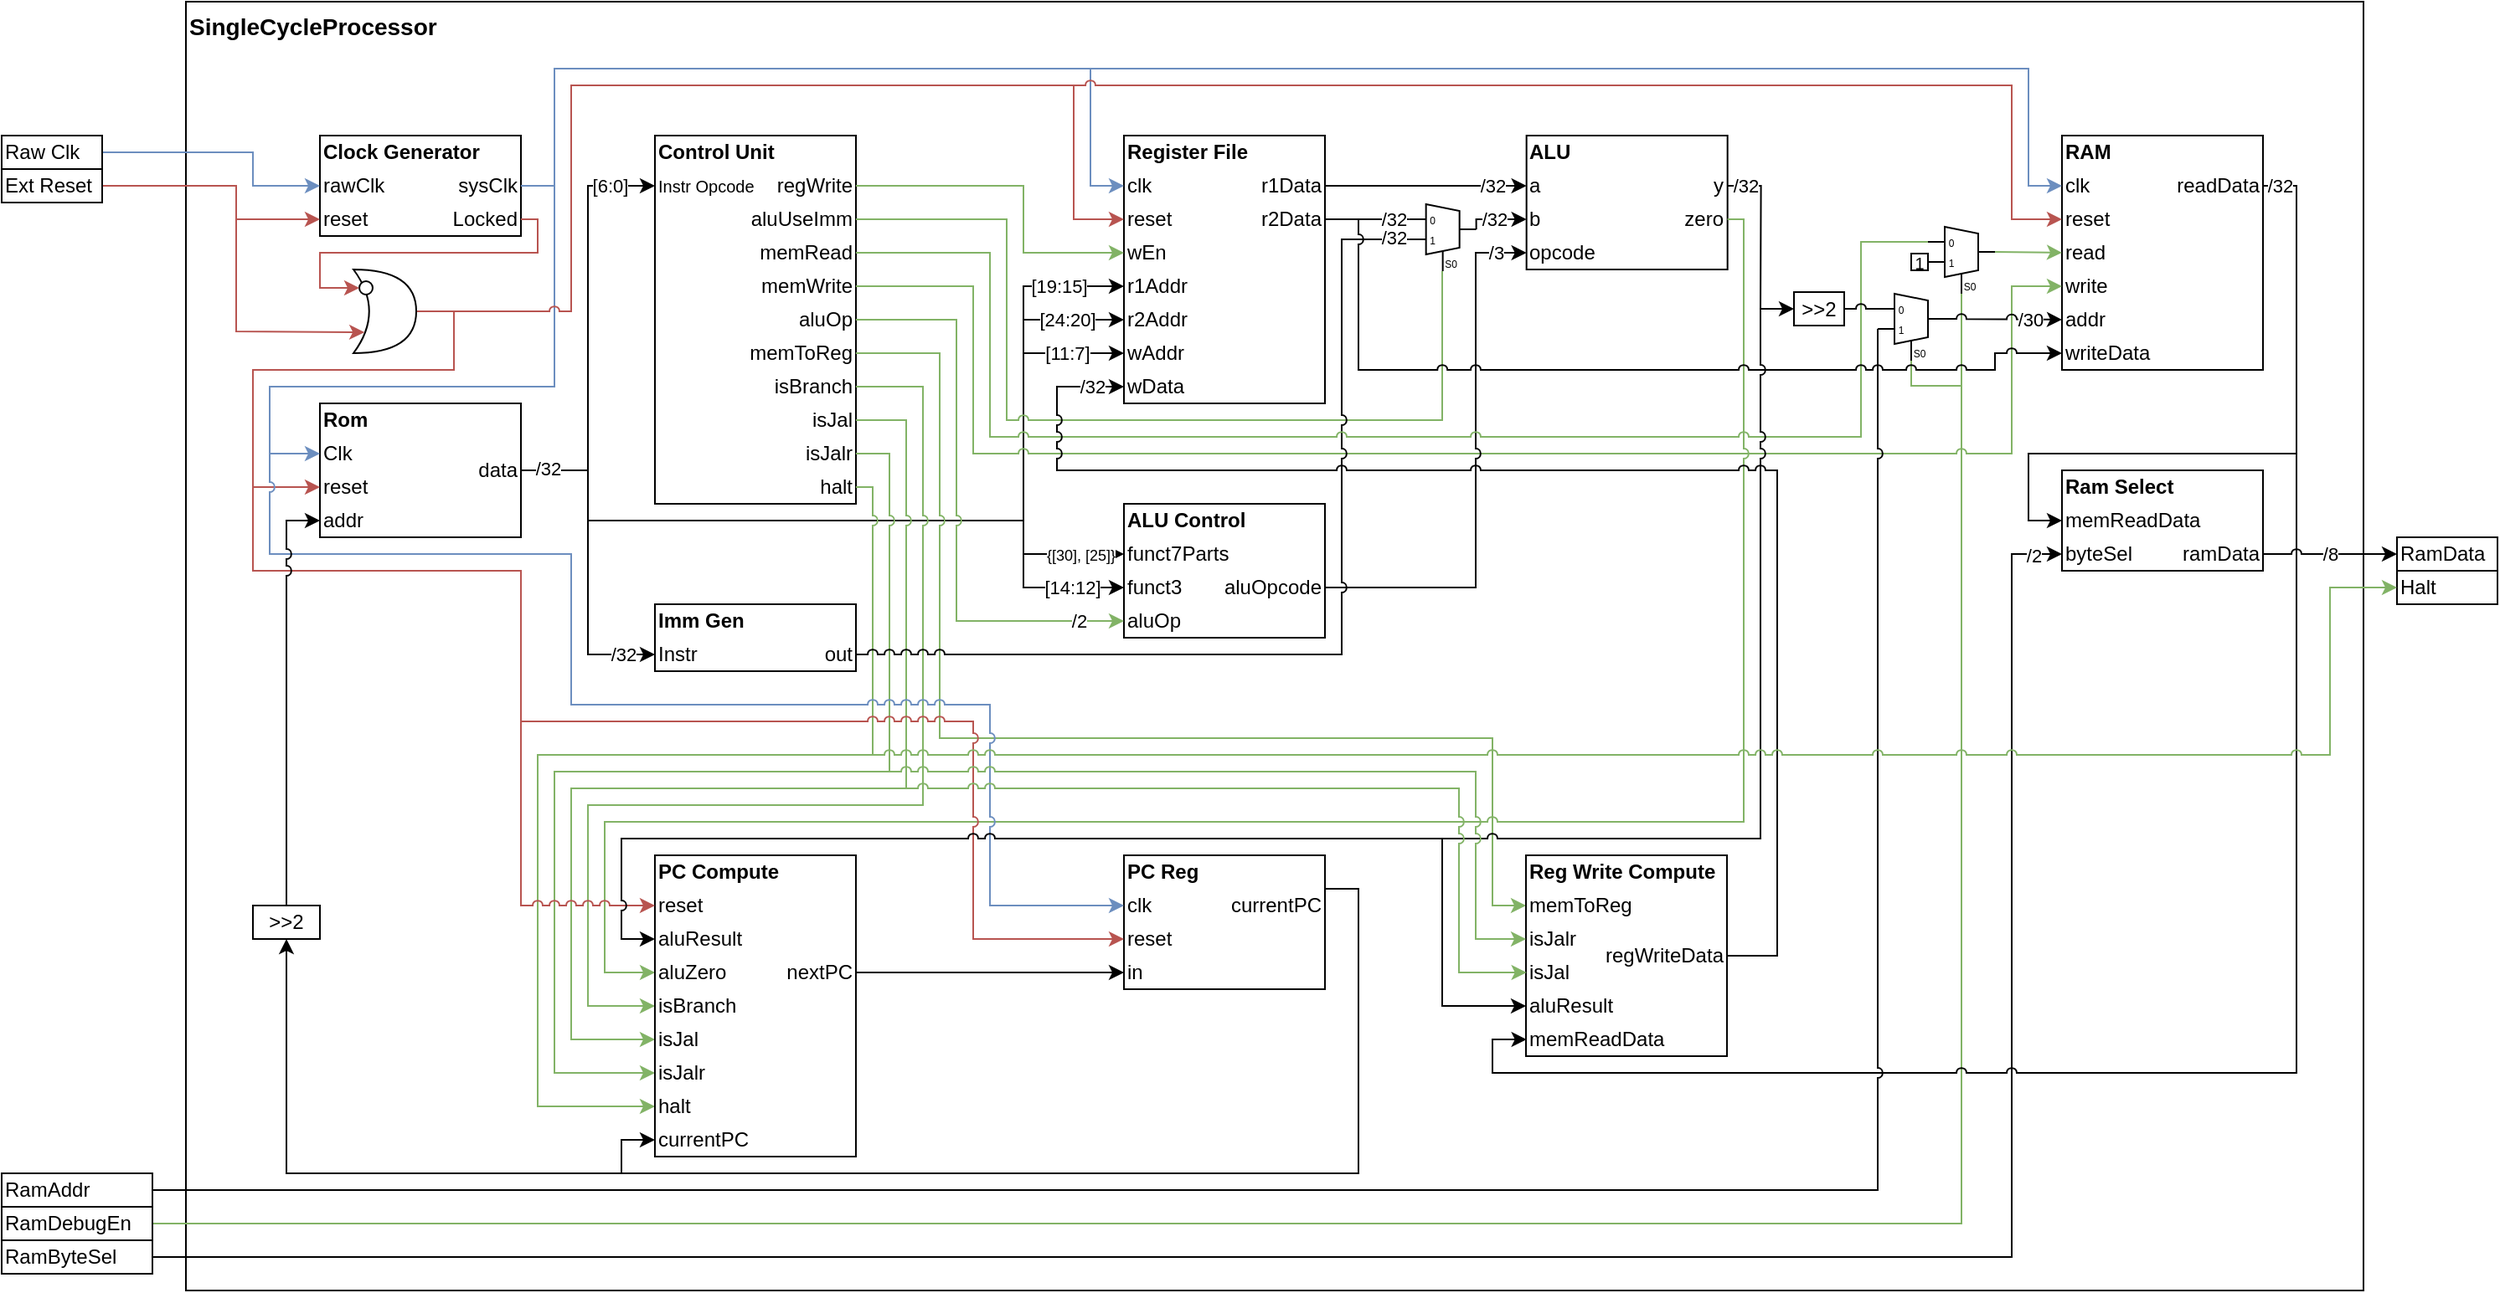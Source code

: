 <mxfile scale="3" border="10" version="24.7.17">
  <diagram name="Page-1" id="fU7hpfofAyjYm_gHp1DJ">
    <mxGraphModel dx="1230" dy="1166" grid="1" gridSize="10" guides="1" tooltips="1" connect="1" arrows="1" fold="1" page="1" pageScale="1" pageWidth="850" pageHeight="1100" background="#ffffff" math="0" shadow="0">
      <root>
        <mxCell id="0" />
        <mxCell id="1" parent="0" />
        <mxCell id="pEoBjORjnyhXYLBm1JwB-145" value="" style="rounded=0;whiteSpace=wrap;html=1;" parent="1" vertex="1">
          <mxGeometry x="120" y="120" width="1300" height="770" as="geometry" />
        </mxCell>
        <mxCell id="fF5FF-8hRS5-8DPMQIe8-3" value="&lt;b style=&quot;font-size: 14px;&quot;&gt;SingleCycleProcessor&lt;/b&gt;" style="text;html=1;align=left;verticalAlign=middle;whiteSpace=wrap;rounded=0;fontSize=14;" parent="1" vertex="1">
          <mxGeometry x="120" y="120" width="180" height="30" as="geometry" />
        </mxCell>
        <mxCell id="fF5FF-8hRS5-8DPMQIe8-4" value="" style="rounded=0;whiteSpace=wrap;html=1;" parent="1" vertex="1">
          <mxGeometry x="200" y="200" width="120" height="60" as="geometry" />
        </mxCell>
        <mxCell id="fF5FF-8hRS5-8DPMQIe8-5" value="" style="rounded=0;whiteSpace=wrap;html=1;" parent="1" vertex="1">
          <mxGeometry x="920.33" y="200" width="120" height="80" as="geometry" />
        </mxCell>
        <mxCell id="fF5FF-8hRS5-8DPMQIe8-6" value="" style="rounded=0;whiteSpace=wrap;html=1;" parent="1" vertex="1">
          <mxGeometry x="680" y="420" width="120" height="80" as="geometry" />
        </mxCell>
        <mxCell id="fF5FF-8hRS5-8DPMQIe8-7" value="" style="rounded=0;whiteSpace=wrap;html=1;" parent="1" vertex="1">
          <mxGeometry x="400" y="200" width="120" height="220" as="geometry" />
        </mxCell>
        <mxCell id="fF5FF-8hRS5-8DPMQIe8-8" value="" style="rounded=0;whiteSpace=wrap;html=1;" parent="1" vertex="1">
          <mxGeometry x="400" y="480" width="120" height="40" as="geometry" />
        </mxCell>
        <mxCell id="fF5FF-8hRS5-8DPMQIe8-9" value="" style="rounded=0;whiteSpace=wrap;html=1;" parent="1" vertex="1">
          <mxGeometry x="680" y="200" width="120" height="160" as="geometry" />
        </mxCell>
        <mxCell id="fF5FF-8hRS5-8DPMQIe8-10" value="" style="rounded=0;whiteSpace=wrap;html=1;points=[[0,0,0,0,0],[0,1,0,0,-50],[0,1,0,0,-30],[0,1,0,0,-10],[0,1,0,0,0],[0.25,0,0,0,0],[0.25,1,0,0,0],[0.5,0,0,0,0],[0.5,1,0,0,0],[0.75,0,0,0,0],[0.75,1,0,0,0],[1,0,0,0,0],[1,0.25,0,0,0],[1,0.5,0,0,0],[1,0.75,0,0,0],[1,1,0,0,0]];" parent="1" vertex="1">
          <mxGeometry x="200" y="360" width="120" height="80" as="geometry" />
        </mxCell>
        <mxCell id="fF5FF-8hRS5-8DPMQIe8-11" value="" style="rounded=0;whiteSpace=wrap;html=1;" parent="1" vertex="1">
          <mxGeometry x="1240" y="200" width="120" height="140" as="geometry" />
        </mxCell>
        <mxCell id="fF5FF-8hRS5-8DPMQIe8-22" style="edgeStyle=orthogonalEdgeStyle;rounded=0;orthogonalLoop=1;jettySize=auto;html=1;exitX=1;exitY=0.5;exitDx=0;exitDy=0;entryX=0;entryY=0.5;entryDx=0;entryDy=0;fillColor=#dae8fc;strokeColor=#6c8ebf;jumpStyle=arc;" parent="1" source="fF5FF-8hRS5-8DPMQIe8-12" target="fF5FF-8hRS5-8DPMQIe8-4" edge="1">
          <mxGeometry relative="1" as="geometry">
            <Array as="points">
              <mxPoint x="160" y="210" />
              <mxPoint x="160" y="230" />
            </Array>
          </mxGeometry>
        </mxCell>
        <mxCell id="fF5FF-8hRS5-8DPMQIe8-12" value="Raw Clk" style="text;html=1;align=left;verticalAlign=middle;whiteSpace=wrap;rounded=0;labelBorderColor=none;fillColor=none;strokeColor=default;" parent="1" vertex="1">
          <mxGeometry x="10" y="200" width="60" height="20" as="geometry" />
        </mxCell>
        <mxCell id="fF5FF-8hRS5-8DPMQIe8-23" style="edgeStyle=orthogonalEdgeStyle;rounded=0;orthogonalLoop=1;jettySize=auto;html=1;exitX=1;exitY=0.5;exitDx=0;exitDy=0;entryX=0;entryY=0.5;entryDx=0;entryDy=0;fillColor=#f8cecc;strokeColor=#b85450;jumpStyle=arc;" parent="1" source="fF5FF-8hRS5-8DPMQIe8-14" target="fF5FF-8hRS5-8DPMQIe8-25" edge="1">
          <mxGeometry relative="1" as="geometry">
            <Array as="points">
              <mxPoint x="150" y="230" />
              <mxPoint x="150" y="250" />
            </Array>
          </mxGeometry>
        </mxCell>
        <mxCell id="fF5FF-8hRS5-8DPMQIe8-14" value="Ext Reset" style="text;html=1;align=left;verticalAlign=middle;whiteSpace=wrap;rounded=0;labelBorderColor=none;fillColor=none;strokeColor=default;" parent="1" vertex="1">
          <mxGeometry x="10" y="220" width="60" height="20" as="geometry" />
        </mxCell>
        <mxCell id="pEoBjORjnyhXYLBm1JwB-66" style="edgeStyle=orthogonalEdgeStyle;rounded=0;orthogonalLoop=1;jettySize=auto;html=1;exitX=1;exitY=0.5;exitDx=0;exitDy=0;entryX=0.25;entryY=1;entryDx=10;entryDy=0;entryPerimeter=0;endArrow=none;endFill=0;fillColor=#d5e8d4;strokeColor=#82b366;jumpStyle=arc;" parent="1" source="fF5FF-8hRS5-8DPMQIe8-16" target="pEoBjORjnyhXYLBm1JwB-64" edge="1">
          <mxGeometry relative="1" as="geometry">
            <mxPoint x="1141.379" y="300" as="targetPoint" />
          </mxGeometry>
        </mxCell>
        <mxCell id="fF5FF-8hRS5-8DPMQIe8-16" value="RamDebugEn" style="text;html=1;align=left;verticalAlign=middle;whiteSpace=wrap;rounded=0;labelBorderColor=none;fillColor=none;strokeColor=default;" parent="1" vertex="1">
          <mxGeometry x="10" y="840" width="90" height="20" as="geometry" />
        </mxCell>
        <mxCell id="pEoBjORjnyhXYLBm1JwB-139" style="edgeStyle=orthogonalEdgeStyle;rounded=0;orthogonalLoop=1;jettySize=auto;html=1;exitX=1;exitY=0.5;exitDx=0;exitDy=0;entryX=0;entryY=0.5;entryDx=0;entryDy=0;jumpStyle=arc;" parent="1" source="fF5FF-8hRS5-8DPMQIe8-17" target="pEoBjORjnyhXYLBm1JwB-137" edge="1">
          <mxGeometry relative="1" as="geometry">
            <Array as="points">
              <mxPoint x="1210" y="870" />
              <mxPoint x="1210" y="450" />
            </Array>
          </mxGeometry>
        </mxCell>
        <mxCell id="pEoBjORjnyhXYLBm1JwB-140" value="/2" style="edgeLabel;html=1;align=center;verticalAlign=middle;resizable=0;points=[];" parent="pEoBjORjnyhXYLBm1JwB-139" vertex="1" connectable="0">
          <mxGeometry x="0.978" y="-1" relative="1" as="geometry">
            <mxPoint as="offset" />
          </mxGeometry>
        </mxCell>
        <mxCell id="fF5FF-8hRS5-8DPMQIe8-17" value="RamByteSel" style="text;html=1;align=left;verticalAlign=middle;whiteSpace=wrap;rounded=0;labelBorderColor=none;fillColor=none;strokeColor=default;" parent="1" vertex="1">
          <mxGeometry x="10" y="860" width="90" height="20" as="geometry" />
        </mxCell>
        <mxCell id="fF5FF-8hRS5-8DPMQIe8-18" value="RamAddr" style="text;html=1;align=left;verticalAlign=middle;whiteSpace=wrap;rounded=0;labelBorderColor=none;fillColor=none;strokeColor=default;" parent="1" vertex="1">
          <mxGeometry x="10" y="820" width="90" height="20" as="geometry" />
        </mxCell>
        <mxCell id="fF5FF-8hRS5-8DPMQIe8-19" value="Halt" style="text;html=1;align=left;verticalAlign=middle;whiteSpace=wrap;rounded=0;strokeColor=default;" parent="1" vertex="1">
          <mxGeometry x="1440" y="460" width="60" height="20" as="geometry" />
        </mxCell>
        <mxCell id="fF5FF-8hRS5-8DPMQIe8-20" value="RamData" style="text;html=1;align=left;verticalAlign=middle;whiteSpace=wrap;rounded=0;strokeColor=default;" parent="1" vertex="1">
          <mxGeometry x="1440" y="440" width="60" height="20" as="geometry" />
        </mxCell>
        <mxCell id="fF5FF-8hRS5-8DPMQIe8-21" value="&lt;b&gt;Clock Generator&lt;/b&gt;" style="text;html=1;align=left;verticalAlign=middle;whiteSpace=wrap;rounded=0;" parent="1" vertex="1">
          <mxGeometry x="200" y="200" width="100" height="20" as="geometry" />
        </mxCell>
        <mxCell id="fF5FF-8hRS5-8DPMQIe8-24" value="rawClk" style="text;html=1;align=left;verticalAlign=middle;whiteSpace=wrap;rounded=0;" parent="1" vertex="1">
          <mxGeometry x="200" y="220" width="40" height="20" as="geometry" />
        </mxCell>
        <mxCell id="fF5FF-8hRS5-8DPMQIe8-25" value="reset" style="text;html=1;align=left;verticalAlign=middle;whiteSpace=wrap;rounded=0;" parent="1" vertex="1">
          <mxGeometry x="200" y="240" width="40" height="20" as="geometry" />
        </mxCell>
        <mxCell id="fF5FF-8hRS5-8DPMQIe8-26" value="Locked" style="text;html=1;align=right;verticalAlign=middle;whiteSpace=wrap;rounded=0;" parent="1" vertex="1">
          <mxGeometry x="260" y="240" width="60" height="20" as="geometry" />
        </mxCell>
        <mxCell id="pEoBjORjnyhXYLBm1JwB-1" style="edgeStyle=orthogonalEdgeStyle;rounded=0;orthogonalLoop=1;jettySize=auto;html=1;exitX=1;exitY=0.5;exitDx=0;exitDy=0;entryX=0;entryY=0.5;entryDx=0;entryDy=0;fillColor=#dae8fc;strokeColor=#6c8ebf;jumpStyle=arc;" parent="1" source="fF5FF-8hRS5-8DPMQIe8-27" target="fF5FF-8hRS5-8DPMQIe8-81" edge="1">
          <mxGeometry relative="1" as="geometry">
            <Array as="points">
              <mxPoint x="340" y="230" />
              <mxPoint x="340" y="160" />
              <mxPoint x="660" y="160" />
              <mxPoint x="660" y="230" />
            </Array>
          </mxGeometry>
        </mxCell>
        <mxCell id="fF5FF-8hRS5-8DPMQIe8-27" value="sysClk" style="text;html=1;align=right;verticalAlign=middle;whiteSpace=wrap;rounded=0;" parent="1" vertex="1">
          <mxGeometry x="260" y="220" width="60" height="20" as="geometry" />
        </mxCell>
        <mxCell id="fF5FF-8hRS5-8DPMQIe8-28" value="&lt;b&gt;Rom&lt;/b&gt;" style="text;html=1;align=left;verticalAlign=middle;whiteSpace=wrap;rounded=0;" parent="1" vertex="1">
          <mxGeometry x="200" y="360" width="40" height="20" as="geometry" />
        </mxCell>
        <mxCell id="fF5FF-8hRS5-8DPMQIe8-30" value="Clk" style="text;html=1;align=left;verticalAlign=middle;whiteSpace=wrap;rounded=0;" parent="1" vertex="1">
          <mxGeometry x="200" y="380" width="40" height="20" as="geometry" />
        </mxCell>
        <mxCell id="fF5FF-8hRS5-8DPMQIe8-31" value="reset" style="text;html=1;align=left;verticalAlign=middle;whiteSpace=wrap;rounded=0;" parent="1" vertex="1">
          <mxGeometry x="200" y="400" width="40" height="20" as="geometry" />
        </mxCell>
        <mxCell id="fF5FF-8hRS5-8DPMQIe8-32" value="addr" style="text;html=1;align=left;verticalAlign=middle;whiteSpace=wrap;rounded=0;" parent="1" vertex="1">
          <mxGeometry x="200" y="420" width="40" height="20" as="geometry" />
        </mxCell>
        <mxCell id="fF5FF-8hRS5-8DPMQIe8-46" style="edgeStyle=orthogonalEdgeStyle;rounded=0;orthogonalLoop=1;jettySize=auto;html=1;exitX=1;exitY=0.5;exitDx=0;exitDy=0;entryX=0;entryY=0.5;entryDx=0;entryDy=0;jumpStyle=arc;" parent="1" source="fF5FF-8hRS5-8DPMQIe8-43" target="fF5FF-8hRS5-8DPMQIe8-45" edge="1">
          <mxGeometry relative="1" as="geometry" />
        </mxCell>
        <mxCell id="fF5FF-8hRS5-8DPMQIe8-47" value="[6:0]" style="edgeLabel;html=1;align=center;verticalAlign=middle;resizable=0;points=[];" parent="fF5FF-8hRS5-8DPMQIe8-46" vertex="1" connectable="0">
          <mxGeometry x="0.763" y="-2" relative="1" as="geometry">
            <mxPoint x="2" y="-2" as="offset" />
          </mxGeometry>
        </mxCell>
        <mxCell id="fF5FF-8hRS5-8DPMQIe8-70" style="edgeStyle=orthogonalEdgeStyle;rounded=0;orthogonalLoop=1;jettySize=auto;html=1;exitX=1;exitY=0.5;exitDx=0;exitDy=0;entryX=0;entryY=0.5;entryDx=0;entryDy=0;jumpStyle=arc;" parent="1" source="fF5FF-8hRS5-8DPMQIe8-43" target="fF5FF-8hRS5-8DPMQIe8-69" edge="1">
          <mxGeometry relative="1" as="geometry" />
        </mxCell>
        <mxCell id="fF5FF-8hRS5-8DPMQIe8-71" value="/32" style="edgeLabel;html=1;align=center;verticalAlign=middle;resizable=0;points=[];" parent="fF5FF-8hRS5-8DPMQIe8-70" vertex="1" connectable="0">
          <mxGeometry x="0.814" y="1" relative="1" as="geometry">
            <mxPoint x="-2" y="1" as="offset" />
          </mxGeometry>
        </mxCell>
        <mxCell id="pEoBjORjnyhXYLBm1JwB-4" style="edgeStyle=orthogonalEdgeStyle;rounded=0;orthogonalLoop=1;jettySize=auto;html=1;exitX=1;exitY=0.5;exitDx=0;exitDy=0;entryX=0;entryY=0.5;entryDx=0;entryDy=0;jumpStyle=arc;" parent="1" source="fF5FF-8hRS5-8DPMQIe8-43" target="fF5FF-8hRS5-8DPMQIe8-79" edge="1">
          <mxGeometry relative="1" as="geometry">
            <Array as="points">
              <mxPoint x="360" y="400" />
              <mxPoint x="360" y="430" />
              <mxPoint x="620" y="430" />
              <mxPoint x="620" y="290" />
            </Array>
          </mxGeometry>
        </mxCell>
        <mxCell id="pEoBjORjnyhXYLBm1JwB-5" value="[19:15]" style="edgeLabel;html=1;align=center;verticalAlign=middle;resizable=0;points=[];" parent="pEoBjORjnyhXYLBm1JwB-4" vertex="1" connectable="0">
          <mxGeometry x="0.912" relative="1" as="geometry">
            <mxPoint x="-16" as="offset" />
          </mxGeometry>
        </mxCell>
        <mxCell id="pEoBjORjnyhXYLBm1JwB-42" value="/32" style="edgeLabel;html=1;align=center;verticalAlign=middle;resizable=0;points=[];" parent="pEoBjORjnyhXYLBm1JwB-4" vertex="1" connectable="0">
          <mxGeometry x="-0.942" y="1" relative="1" as="geometry">
            <mxPoint as="offset" />
          </mxGeometry>
        </mxCell>
        <mxCell id="fF5FF-8hRS5-8DPMQIe8-43" value="data" style="text;html=1;align=right;verticalAlign=middle;whiteSpace=wrap;rounded=0;" parent="1" vertex="1">
          <mxGeometry x="260" y="390" width="60" height="20" as="geometry" />
        </mxCell>
        <mxCell id="fF5FF-8hRS5-8DPMQIe8-44" value="&lt;b&gt;Control Unit&lt;/b&gt;" style="text;html=1;align=left;verticalAlign=middle;whiteSpace=wrap;rounded=0;" parent="1" vertex="1">
          <mxGeometry x="400" y="200" width="80" height="20" as="geometry" />
        </mxCell>
        <mxCell id="fF5FF-8hRS5-8DPMQIe8-45" value="Instr Opcode" style="text;html=1;align=left;verticalAlign=middle;whiteSpace=wrap;rounded=0;fontSize=10;" parent="1" vertex="1">
          <mxGeometry x="400" y="220" width="75" height="20" as="geometry" />
        </mxCell>
        <mxCell id="pEoBjORjnyhXYLBm1JwB-102" style="edgeStyle=orthogonalEdgeStyle;rounded=0;orthogonalLoop=1;jettySize=auto;html=1;exitX=1;exitY=0.5;exitDx=0;exitDy=0;entryX=0;entryY=0.5;entryDx=0;entryDy=0;fillColor=#d5e8d4;strokeColor=#82b366;jumpStyle=arc;" parent="1" source="fF5FF-8hRS5-8DPMQIe8-48" target="pEoBjORjnyhXYLBm1JwB-93" edge="1">
          <mxGeometry relative="1" as="geometry">
            <Array as="points">
              <mxPoint x="530" y="410" />
              <mxPoint x="530" y="570" />
              <mxPoint x="330" y="570" />
              <mxPoint x="330" y="780" />
            </Array>
          </mxGeometry>
        </mxCell>
        <mxCell id="fF5FF-8hRS5-8DPMQIe8-48" value="halt" style="text;html=1;align=right;verticalAlign=middle;whiteSpace=wrap;rounded=0;" parent="1" vertex="1">
          <mxGeometry x="460" y="400" width="60" height="20" as="geometry" />
        </mxCell>
        <mxCell id="pEoBjORjnyhXYLBm1JwB-103" style="edgeStyle=orthogonalEdgeStyle;rounded=0;orthogonalLoop=1;jettySize=auto;html=1;exitX=1;exitY=0.5;exitDx=0;exitDy=0;entryX=0;entryY=0.5;entryDx=0;entryDy=0;fillColor=#d5e8d4;strokeColor=#82b366;jumpStyle=arc;" parent="1" source="fF5FF-8hRS5-8DPMQIe8-58" target="pEoBjORjnyhXYLBm1JwB-97" edge="1">
          <mxGeometry relative="1" as="geometry">
            <Array as="points">
              <mxPoint x="540" y="390" />
              <mxPoint x="540" y="580" />
              <mxPoint x="340" y="580" />
              <mxPoint x="340" y="760" />
            </Array>
          </mxGeometry>
        </mxCell>
        <mxCell id="fF5FF-8hRS5-8DPMQIe8-58" value="isJalr" style="text;html=1;align=right;verticalAlign=middle;whiteSpace=wrap;rounded=0;" parent="1" vertex="1">
          <mxGeometry x="460" y="380" width="60" height="20" as="geometry" />
        </mxCell>
        <mxCell id="pEoBjORjnyhXYLBm1JwB-104" style="edgeStyle=orthogonalEdgeStyle;rounded=0;orthogonalLoop=1;jettySize=auto;html=1;exitX=1;exitY=0.5;exitDx=0;exitDy=0;entryX=0;entryY=0.5;entryDx=0;entryDy=0;fillColor=#d5e8d4;strokeColor=#82b366;jumpStyle=arc;" parent="1" source="fF5FF-8hRS5-8DPMQIe8-59" target="pEoBjORjnyhXYLBm1JwB-96" edge="1">
          <mxGeometry relative="1" as="geometry">
            <Array as="points">
              <mxPoint x="550" y="370" />
              <mxPoint x="550" y="590" />
              <mxPoint x="350" y="590" />
              <mxPoint x="350" y="740" />
            </Array>
          </mxGeometry>
        </mxCell>
        <mxCell id="fF5FF-8hRS5-8DPMQIe8-59" value="isJal" style="text;html=1;align=right;verticalAlign=middle;whiteSpace=wrap;rounded=0;" parent="1" vertex="1">
          <mxGeometry x="460" y="360" width="60" height="20" as="geometry" />
        </mxCell>
        <mxCell id="pEoBjORjnyhXYLBm1JwB-9" style="edgeStyle=orthogonalEdgeStyle;rounded=0;orthogonalLoop=1;jettySize=auto;html=1;exitX=1;exitY=0.5;exitDx=0;exitDy=0;entryX=0;entryY=0.5;entryDx=0;entryDy=0;fillColor=#d5e8d4;strokeColor=#82b366;jumpStyle=arc;" parent="1" source="fF5FF-8hRS5-8DPMQIe8-60" target="fF5FF-8hRS5-8DPMQIe8-77" edge="1">
          <mxGeometry relative="1" as="geometry">
            <Array as="points">
              <mxPoint x="620" y="230" />
              <mxPoint x="620" y="270" />
            </Array>
          </mxGeometry>
        </mxCell>
        <mxCell id="fF5FF-8hRS5-8DPMQIe8-60" value="regWrite" style="text;html=1;align=right;verticalAlign=middle;whiteSpace=wrap;rounded=0;" parent="1" vertex="1">
          <mxGeometry x="460" y="220" width="60" height="20" as="geometry" />
        </mxCell>
        <mxCell id="fF5FF-8hRS5-8DPMQIe8-61" value="aluUseImm" style="text;html=1;align=right;verticalAlign=middle;whiteSpace=wrap;rounded=0;" parent="1" vertex="1">
          <mxGeometry x="450" y="240" width="70" height="20" as="geometry" />
        </mxCell>
        <mxCell id="pEoBjORjnyhXYLBm1JwB-71" style="edgeStyle=orthogonalEdgeStyle;rounded=0;orthogonalLoop=1;jettySize=auto;html=1;exitX=1;exitY=0.5;exitDx=0;exitDy=0;entryX=0;entryY=0.5;entryDx=0;entryDy=0;fillColor=#d5e8d4;strokeColor=#82b366;jumpStyle=arc;" parent="1" source="fF5FF-8hRS5-8DPMQIe8-62" target="pEoBjORjnyhXYLBm1JwB-48" edge="1">
          <mxGeometry relative="1" as="geometry">
            <Array as="points">
              <mxPoint x="590" y="290" />
              <mxPoint x="590" y="390" />
              <mxPoint x="1210" y="390" />
              <mxPoint x="1210" y="290" />
            </Array>
          </mxGeometry>
        </mxCell>
        <mxCell id="fF5FF-8hRS5-8DPMQIe8-62" value="memWrite" style="text;html=1;align=right;verticalAlign=middle;whiteSpace=wrap;rounded=0;" parent="1" vertex="1">
          <mxGeometry x="460" y="280" width="60" height="20" as="geometry" />
        </mxCell>
        <mxCell id="pEoBjORjnyhXYLBm1JwB-127" style="edgeStyle=orthogonalEdgeStyle;rounded=0;orthogonalLoop=1;jettySize=auto;html=1;exitX=1;exitY=0.5;exitDx=0;exitDy=0;entryX=0;entryY=0.5;entryDx=0;entryDy=0;fillColor=#d5e8d4;strokeColor=#82b366;jumpStyle=arc;" parent="1" source="fF5FF-8hRS5-8DPMQIe8-63" target="pEoBjORjnyhXYLBm1JwB-120" edge="1">
          <mxGeometry relative="1" as="geometry">
            <Array as="points">
              <mxPoint x="570" y="330" />
              <mxPoint x="570" y="560" />
              <mxPoint x="900" y="560" />
              <mxPoint x="900" y="660" />
            </Array>
          </mxGeometry>
        </mxCell>
        <mxCell id="fF5FF-8hRS5-8DPMQIe8-63" value="memToReg" style="text;html=1;align=right;verticalAlign=middle;whiteSpace=wrap;rounded=0;" parent="1" vertex="1">
          <mxGeometry x="449.98" y="320" width="70" height="20" as="geometry" />
        </mxCell>
        <mxCell id="fF5FF-8hRS5-8DPMQIe8-64" value="memRead" style="text;html=1;align=right;verticalAlign=middle;whiteSpace=wrap;rounded=0;" parent="1" vertex="1">
          <mxGeometry x="460" y="260" width="60" height="20" as="geometry" />
        </mxCell>
        <mxCell id="pEoBjORjnyhXYLBm1JwB-22" style="edgeStyle=orthogonalEdgeStyle;rounded=0;orthogonalLoop=1;jettySize=auto;html=1;exitX=1;exitY=0.5;exitDx=0;exitDy=0;entryX=0;entryY=0.5;entryDx=0;entryDy=0;fillColor=#d5e8d4;strokeColor=#82b366;jumpStyle=arc;" parent="1" source="fF5FF-8hRS5-8DPMQIe8-65" target="pEoBjORjnyhXYLBm1JwB-17" edge="1">
          <mxGeometry relative="1" as="geometry">
            <Array as="points">
              <mxPoint x="580" y="310" />
              <mxPoint x="580" y="490" />
            </Array>
          </mxGeometry>
        </mxCell>
        <mxCell id="pEoBjORjnyhXYLBm1JwB-70" value="/2" style="edgeLabel;html=1;align=center;verticalAlign=middle;resizable=0;points=[];" parent="pEoBjORjnyhXYLBm1JwB-22" vertex="1" connectable="0">
          <mxGeometry x="0.66" y="1" relative="1" as="geometry">
            <mxPoint x="31" y="1" as="offset" />
          </mxGeometry>
        </mxCell>
        <mxCell id="fF5FF-8hRS5-8DPMQIe8-65" value="aluOp" style="text;html=1;align=right;verticalAlign=middle;whiteSpace=wrap;rounded=0;" parent="1" vertex="1">
          <mxGeometry x="459.98" y="300" width="60" height="20" as="geometry" />
        </mxCell>
        <mxCell id="pEoBjORjnyhXYLBm1JwB-105" style="edgeStyle=orthogonalEdgeStyle;rounded=0;orthogonalLoop=1;jettySize=auto;html=1;exitX=1;exitY=0.5;exitDx=0;exitDy=0;entryX=0;entryY=0.5;entryDx=0;entryDy=0;fillColor=#d5e8d4;strokeColor=#82b366;jumpStyle=arc;" parent="1" source="fF5FF-8hRS5-8DPMQIe8-66" target="pEoBjORjnyhXYLBm1JwB-94" edge="1">
          <mxGeometry relative="1" as="geometry">
            <Array as="points">
              <mxPoint x="560" y="350" />
              <mxPoint x="560" y="600" />
              <mxPoint x="360" y="600" />
              <mxPoint x="360" y="720" />
            </Array>
          </mxGeometry>
        </mxCell>
        <mxCell id="fF5FF-8hRS5-8DPMQIe8-66" value="isBranch" style="text;html=1;align=right;verticalAlign=middle;whiteSpace=wrap;rounded=0;" parent="1" vertex="1">
          <mxGeometry x="460.01" y="340" width="60" height="20" as="geometry" />
        </mxCell>
        <mxCell id="fF5FF-8hRS5-8DPMQIe8-67" value="&lt;b&gt;Imm Gen&lt;/b&gt;" style="text;html=1;align=left;verticalAlign=middle;whiteSpace=wrap;rounded=0;" parent="1" vertex="1">
          <mxGeometry x="400" y="480" width="60" height="20" as="geometry" />
        </mxCell>
        <mxCell id="fF5FF-8hRS5-8DPMQIe8-69" value="Instr" style="text;html=1;align=left;verticalAlign=middle;whiteSpace=wrap;rounded=0;" parent="1" vertex="1">
          <mxGeometry x="400" y="500" width="60" height="20" as="geometry" />
        </mxCell>
        <mxCell id="fF5FF-8hRS5-8DPMQIe8-72" value="out" style="text;html=1;align=right;verticalAlign=middle;whiteSpace=wrap;rounded=0;" parent="1" vertex="1">
          <mxGeometry x="460" y="500" width="60" height="20" as="geometry" />
        </mxCell>
        <mxCell id="fF5FF-8hRS5-8DPMQIe8-73" value="Register File" style="text;html=1;align=left;verticalAlign=middle;whiteSpace=wrap;rounded=0;fontStyle=1" parent="1" vertex="1">
          <mxGeometry x="680" y="200" width="90" height="20" as="geometry" />
        </mxCell>
        <mxCell id="fF5FF-8hRS5-8DPMQIe8-75" value="wData" style="text;html=1;align=left;verticalAlign=middle;whiteSpace=wrap;rounded=0;" parent="1" vertex="1">
          <mxGeometry x="680" y="340" width="60" height="20" as="geometry" />
        </mxCell>
        <mxCell id="fF5FF-8hRS5-8DPMQIe8-76" value="wAddr" style="text;html=1;align=left;verticalAlign=middle;whiteSpace=wrap;rounded=0;" parent="1" vertex="1">
          <mxGeometry x="680" y="320" width="60" height="20" as="geometry" />
        </mxCell>
        <mxCell id="fF5FF-8hRS5-8DPMQIe8-77" value="wEn" style="text;html=1;align=left;verticalAlign=middle;whiteSpace=wrap;rounded=0;" parent="1" vertex="1">
          <mxGeometry x="680" y="260" width="60" height="20" as="geometry" />
        </mxCell>
        <mxCell id="fF5FF-8hRS5-8DPMQIe8-78" value="r2Addr" style="text;html=1;align=left;verticalAlign=middle;whiteSpace=wrap;rounded=0;" parent="1" vertex="1">
          <mxGeometry x="680" y="300" width="60" height="20" as="geometry" />
        </mxCell>
        <mxCell id="fF5FF-8hRS5-8DPMQIe8-79" value="r1Addr" style="text;html=1;align=left;verticalAlign=middle;whiteSpace=wrap;rounded=0;" parent="1" vertex="1">
          <mxGeometry x="680" y="280" width="60" height="20" as="geometry" />
        </mxCell>
        <mxCell id="fF5FF-8hRS5-8DPMQIe8-80" value="reset" style="text;html=1;align=left;verticalAlign=middle;whiteSpace=wrap;rounded=0;" parent="1" vertex="1">
          <mxGeometry x="680" y="240" width="60" height="20" as="geometry" />
        </mxCell>
        <mxCell id="fF5FF-8hRS5-8DPMQIe8-81" value="clk" style="text;html=1;align=left;verticalAlign=middle;whiteSpace=wrap;rounded=0;" parent="1" vertex="1">
          <mxGeometry x="680" y="220" width="60" height="20" as="geometry" />
        </mxCell>
        <mxCell id="fF5FF-8hRS5-8DPMQIe8-83" value="r2Data" style="text;html=1;align=right;verticalAlign=middle;whiteSpace=wrap;rounded=0;" parent="1" vertex="1">
          <mxGeometry x="740" y="240" width="60" height="20" as="geometry" />
        </mxCell>
        <mxCell id="pEoBjORjnyhXYLBm1JwB-30" style="edgeStyle=orthogonalEdgeStyle;rounded=0;orthogonalLoop=1;jettySize=auto;html=1;exitX=1;exitY=0.5;exitDx=0;exitDy=0;entryX=0;entryY=0.5;entryDx=0;entryDy=0;jumpStyle=arc;" parent="1" source="fF5FF-8hRS5-8DPMQIe8-84" target="pEoBjORjnyhXYLBm1JwB-25" edge="1">
          <mxGeometry relative="1" as="geometry" />
        </mxCell>
        <mxCell id="pEoBjORjnyhXYLBm1JwB-31" value="/32" style="edgeLabel;html=1;align=center;verticalAlign=middle;resizable=0;points=[];" parent="pEoBjORjnyhXYLBm1JwB-30" vertex="1" connectable="0">
          <mxGeometry x="0.624" y="-2" relative="1" as="geometry">
            <mxPoint x="2" y="-2" as="offset" />
          </mxGeometry>
        </mxCell>
        <mxCell id="fF5FF-8hRS5-8DPMQIe8-84" value="r1Data" style="text;html=1;align=right;verticalAlign=middle;whiteSpace=wrap;rounded=0;" parent="1" vertex="1">
          <mxGeometry x="740" y="220" width="60" height="20" as="geometry" />
        </mxCell>
        <mxCell id="pEoBjORjnyhXYLBm1JwB-7" value="" style="endArrow=classic;html=1;rounded=0;entryX=0;entryY=0.5;entryDx=0;entryDy=0;jumpStyle=arc;" parent="1" target="fF5FF-8hRS5-8DPMQIe8-78" edge="1">
          <mxGeometry width="50" height="50" relative="1" as="geometry">
            <mxPoint x="620" y="310" as="sourcePoint" />
            <mxPoint x="710" y="410" as="targetPoint" />
          </mxGeometry>
        </mxCell>
        <mxCell id="pEoBjORjnyhXYLBm1JwB-8" value="[24:20]" style="edgeLabel;html=1;align=center;verticalAlign=middle;resizable=0;points=[];" parent="pEoBjORjnyhXYLBm1JwB-7" vertex="1" connectable="0">
          <mxGeometry x="-0.113" y="-1" relative="1" as="geometry">
            <mxPoint x="-1" y="-1" as="offset" />
          </mxGeometry>
        </mxCell>
        <mxCell id="pEoBjORjnyhXYLBm1JwB-10" value="" style="endArrow=classic;html=1;rounded=0;entryX=0;entryY=0.5;entryDx=0;entryDy=0;jumpStyle=arc;" parent="1" target="fF5FF-8hRS5-8DPMQIe8-76" edge="1">
          <mxGeometry width="50" height="50" relative="1" as="geometry">
            <mxPoint x="620" y="330" as="sourcePoint" />
            <mxPoint x="700" y="390" as="targetPoint" />
          </mxGeometry>
        </mxCell>
        <mxCell id="pEoBjORjnyhXYLBm1JwB-11" value="[11:7]" style="edgeLabel;html=1;align=center;verticalAlign=middle;resizable=0;points=[];" parent="pEoBjORjnyhXYLBm1JwB-10" vertex="1" connectable="0">
          <mxGeometry x="-0.09" y="-1" relative="1" as="geometry">
            <mxPoint x="-2" y="-1" as="offset" />
          </mxGeometry>
        </mxCell>
        <mxCell id="pEoBjORjnyhXYLBm1JwB-13" value="ALU Control" style="text;html=1;align=left;verticalAlign=middle;whiteSpace=wrap;rounded=0;fontStyle=1" parent="1" vertex="1">
          <mxGeometry x="680" y="420" width="80" height="20" as="geometry" />
        </mxCell>
        <mxCell id="pEoBjORjnyhXYLBm1JwB-15" value="funct7Parts" style="text;html=1;align=left;verticalAlign=middle;whiteSpace=wrap;rounded=0;" parent="1" vertex="1">
          <mxGeometry x="680" y="440" width="70" height="20" as="geometry" />
        </mxCell>
        <mxCell id="pEoBjORjnyhXYLBm1JwB-16" value="funct3" style="text;html=1;align=left;verticalAlign=middle;whiteSpace=wrap;rounded=0;" parent="1" vertex="1">
          <mxGeometry x="680" y="460" width="60" height="20" as="geometry" />
        </mxCell>
        <mxCell id="pEoBjORjnyhXYLBm1JwB-17" value="aluOp" style="text;html=1;align=left;verticalAlign=middle;whiteSpace=wrap;rounded=0;" parent="1" vertex="1">
          <mxGeometry x="680" y="480" width="60" height="20" as="geometry" />
        </mxCell>
        <mxCell id="pEoBjORjnyhXYLBm1JwB-18" value="" style="endArrow=classic;html=1;rounded=0;entryX=0;entryY=0.5;entryDx=0;entryDy=0;jumpStyle=arc;" parent="1" target="pEoBjORjnyhXYLBm1JwB-15" edge="1">
          <mxGeometry width="50" height="50" relative="1" as="geometry">
            <mxPoint x="620" y="430" as="sourcePoint" />
            <mxPoint x="630" y="470" as="targetPoint" />
            <Array as="points">
              <mxPoint x="620" y="450" />
            </Array>
          </mxGeometry>
        </mxCell>
        <mxCell id="pEoBjORjnyhXYLBm1JwB-19" value="&lt;font style=&quot;font-size: 9px;&quot;&gt;{[30], [25]}&lt;/font&gt;" style="edgeLabel;html=1;align=center;verticalAlign=middle;resizable=0;points=[];" parent="pEoBjORjnyhXYLBm1JwB-18" vertex="1" connectable="0">
          <mxGeometry x="0.239" y="-1" relative="1" as="geometry">
            <mxPoint x="4" y="-1" as="offset" />
          </mxGeometry>
        </mxCell>
        <mxCell id="pEoBjORjnyhXYLBm1JwB-20" value="" style="endArrow=classic;html=1;rounded=0;entryX=0;entryY=0.5;entryDx=0;entryDy=0;jumpStyle=arc;" parent="1" target="pEoBjORjnyhXYLBm1JwB-16" edge="1">
          <mxGeometry width="50" height="50" relative="1" as="geometry">
            <mxPoint x="620" y="450" as="sourcePoint" />
            <mxPoint x="650" y="480" as="targetPoint" />
            <Array as="points">
              <mxPoint x="620" y="470" />
            </Array>
          </mxGeometry>
        </mxCell>
        <mxCell id="pEoBjORjnyhXYLBm1JwB-21" value="[14:12]" style="edgeLabel;html=1;align=center;verticalAlign=middle;resizable=0;points=[];" parent="pEoBjORjnyhXYLBm1JwB-20" vertex="1" connectable="0">
          <mxGeometry x="0.231" y="2" relative="1" as="geometry">
            <mxPoint y="2" as="offset" />
          </mxGeometry>
        </mxCell>
        <mxCell id="pEoBjORjnyhXYLBm1JwB-32" style="edgeStyle=orthogonalEdgeStyle;rounded=0;orthogonalLoop=1;jettySize=auto;html=1;exitX=1;exitY=0.5;exitDx=0;exitDy=0;entryX=0;entryY=0.5;entryDx=0;entryDy=0;jumpStyle=arc;" parent="1" source="pEoBjORjnyhXYLBm1JwB-23" target="pEoBjORjnyhXYLBm1JwB-27" edge="1">
          <mxGeometry relative="1" as="geometry">
            <Array as="points">
              <mxPoint x="890" y="470" />
              <mxPoint x="890" y="270" />
            </Array>
          </mxGeometry>
        </mxCell>
        <mxCell id="pEoBjORjnyhXYLBm1JwB-33" value="/3" style="edgeLabel;html=1;align=center;verticalAlign=middle;resizable=0;points=[];" parent="pEoBjORjnyhXYLBm1JwB-32" vertex="1" connectable="0">
          <mxGeometry x="0.917" y="1" relative="1" as="geometry">
            <mxPoint x="-5" y="1" as="offset" />
          </mxGeometry>
        </mxCell>
        <mxCell id="pEoBjORjnyhXYLBm1JwB-23" value="aluOpcode" style="text;html=1;align=right;verticalAlign=middle;whiteSpace=wrap;rounded=0;" parent="1" vertex="1">
          <mxGeometry x="730" y="460" width="70" height="20" as="geometry" />
        </mxCell>
        <mxCell id="pEoBjORjnyhXYLBm1JwB-24" value="ALU" style="text;html=1;align=left;verticalAlign=middle;whiteSpace=wrap;rounded=0;fontStyle=1" parent="1" vertex="1">
          <mxGeometry x="920.33" y="200" width="80" height="20" as="geometry" />
        </mxCell>
        <mxCell id="pEoBjORjnyhXYLBm1JwB-25" value="a" style="text;html=1;align=left;verticalAlign=middle;whiteSpace=wrap;rounded=0;" parent="1" vertex="1">
          <mxGeometry x="920.33" y="220" width="60" height="20" as="geometry" />
        </mxCell>
        <mxCell id="pEoBjORjnyhXYLBm1JwB-26" value="b" style="text;html=1;align=left;verticalAlign=middle;whiteSpace=wrap;rounded=0;" parent="1" vertex="1">
          <mxGeometry x="920.33" y="240" width="60" height="20" as="geometry" />
        </mxCell>
        <mxCell id="pEoBjORjnyhXYLBm1JwB-27" value="opcode" style="text;html=1;align=left;verticalAlign=middle;whiteSpace=wrap;rounded=0;" parent="1" vertex="1">
          <mxGeometry x="920.33" y="260" width="60" height="20" as="geometry" />
        </mxCell>
        <mxCell id="pEoBjORjnyhXYLBm1JwB-77" style="edgeStyle=orthogonalEdgeStyle;rounded=0;orthogonalLoop=1;jettySize=auto;html=1;exitX=1;exitY=0.5;exitDx=0;exitDy=0;entryX=0;entryY=0.5;entryDx=0;entryDy=0;jumpStyle=arc;" parent="1" source="pEoBjORjnyhXYLBm1JwB-28" target="pEoBjORjnyhXYLBm1JwB-76" edge="1">
          <mxGeometry relative="1" as="geometry" />
        </mxCell>
        <mxCell id="pEoBjORjnyhXYLBm1JwB-112" value="/32" style="edgeLabel;html=1;align=center;verticalAlign=middle;resizable=0;points=[];" parent="pEoBjORjnyhXYLBm1JwB-77" vertex="1" connectable="0">
          <mxGeometry x="-0.827" relative="1" as="geometry">
            <mxPoint as="offset" />
          </mxGeometry>
        </mxCell>
        <mxCell id="pEoBjORjnyhXYLBm1JwB-28" value="y" style="text;html=1;align=right;verticalAlign=middle;whiteSpace=wrap;rounded=0;" parent="1" vertex="1">
          <mxGeometry x="980.33" y="220" width="60" height="20" as="geometry" />
        </mxCell>
        <mxCell id="pEoBjORjnyhXYLBm1JwB-106" style="edgeStyle=orthogonalEdgeStyle;rounded=0;orthogonalLoop=1;jettySize=auto;html=1;exitX=1;exitY=0.5;exitDx=0;exitDy=0;entryX=0;entryY=0.5;entryDx=0;entryDy=0;fillColor=#d5e8d4;strokeColor=#82b366;jumpStyle=arc;" parent="1" source="pEoBjORjnyhXYLBm1JwB-29" target="pEoBjORjnyhXYLBm1JwB-95" edge="1">
          <mxGeometry relative="1" as="geometry">
            <Array as="points">
              <mxPoint x="1050" y="250" />
              <mxPoint x="1050" y="610" />
              <mxPoint x="370" y="610" />
              <mxPoint x="370" y="700" />
            </Array>
          </mxGeometry>
        </mxCell>
        <mxCell id="pEoBjORjnyhXYLBm1JwB-29" value="zero" style="text;html=1;align=right;verticalAlign=middle;whiteSpace=wrap;rounded=0;" parent="1" vertex="1">
          <mxGeometry x="980.33" y="240" width="60" height="20" as="geometry" />
        </mxCell>
        <mxCell id="pEoBjORjnyhXYLBm1JwB-35" style="edgeStyle=orthogonalEdgeStyle;rounded=0;orthogonalLoop=1;jettySize=auto;html=1;exitX=1;exitY=0.5;exitDx=0;exitDy=-5;exitPerimeter=0;entryX=0;entryY=0.5;entryDx=0;entryDy=0;jumpStyle=arc;" parent="1" source="pEoBjORjnyhXYLBm1JwB-34" target="pEoBjORjnyhXYLBm1JwB-26" edge="1">
          <mxGeometry relative="1" as="geometry">
            <Array as="points">
              <mxPoint x="890.33" y="250" />
            </Array>
          </mxGeometry>
        </mxCell>
        <mxCell id="pEoBjORjnyhXYLBm1JwB-41" value="/32" style="edgeLabel;html=1;align=center;verticalAlign=middle;resizable=0;points=[];" parent="pEoBjORjnyhXYLBm1JwB-35" vertex="1" connectable="0">
          <mxGeometry x="-0.009" relative="1" as="geometry">
            <mxPoint x="-2" as="offset" />
          </mxGeometry>
        </mxCell>
        <mxCell id="pEoBjORjnyhXYLBm1JwB-34" value="" style="shadow=0;dashed=0;align=center;html=1;strokeWidth=1;shape=mxgraph.electrical.abstract.mux2;whiteSpace=wrap;" parent="1" vertex="1">
          <mxGeometry x="850.33" y="241" width="40" height="40" as="geometry" />
        </mxCell>
        <mxCell id="pEoBjORjnyhXYLBm1JwB-36" style="edgeStyle=orthogonalEdgeStyle;rounded=0;orthogonalLoop=1;jettySize=auto;html=1;exitX=1;exitY=0.5;exitDx=0;exitDy=0;entryX=0.25;entryY=1;entryDx=10;entryDy=0;entryPerimeter=0;fillColor=#d5e8d4;strokeColor=#82b366;endArrow=none;endFill=0;jumpStyle=arc;" parent="1" source="fF5FF-8hRS5-8DPMQIe8-61" target="pEoBjORjnyhXYLBm1JwB-34" edge="1">
          <mxGeometry relative="1" as="geometry">
            <Array as="points">
              <mxPoint x="610" y="250" />
              <mxPoint x="610" y="370" />
              <mxPoint x="870" y="370" />
              <mxPoint x="870" y="281" />
            </Array>
          </mxGeometry>
        </mxCell>
        <mxCell id="pEoBjORjnyhXYLBm1JwB-37" style="edgeStyle=orthogonalEdgeStyle;rounded=0;orthogonalLoop=1;jettySize=auto;html=1;exitX=1;exitY=0.5;exitDx=0;exitDy=0;entryX=0;entryY=0.15;entryDx=0;entryDy=3;entryPerimeter=0;endArrow=none;endFill=0;jumpStyle=arc;" parent="1" source="fF5FF-8hRS5-8DPMQIe8-83" target="pEoBjORjnyhXYLBm1JwB-34" edge="1">
          <mxGeometry relative="1" as="geometry" />
        </mxCell>
        <mxCell id="pEoBjORjnyhXYLBm1JwB-40" value="/32" style="edgeLabel;html=1;align=center;verticalAlign=middle;resizable=0;points=[];" parent="pEoBjORjnyhXYLBm1JwB-37" vertex="1" connectable="0">
          <mxGeometry x="0.368" y="2" relative="1" as="geometry">
            <mxPoint x="6" y="2" as="offset" />
          </mxGeometry>
        </mxCell>
        <mxCell id="pEoBjORjnyhXYLBm1JwB-38" style="edgeStyle=orthogonalEdgeStyle;rounded=0;orthogonalLoop=1;jettySize=auto;html=1;exitX=1;exitY=0.5;exitDx=0;exitDy=0;entryX=0;entryY=0.45;entryDx=0;entryDy=3;entryPerimeter=0;endArrow=none;endFill=0;jumpStyle=arc;" parent="1" source="fF5FF-8hRS5-8DPMQIe8-72" target="pEoBjORjnyhXYLBm1JwB-34" edge="1">
          <mxGeometry relative="1" as="geometry">
            <Array as="points">
              <mxPoint x="810" y="510" />
              <mxPoint x="810" y="262" />
            </Array>
          </mxGeometry>
        </mxCell>
        <mxCell id="pEoBjORjnyhXYLBm1JwB-39" value="/32" style="edgeLabel;html=1;align=center;verticalAlign=middle;resizable=0;points=[];" parent="pEoBjORjnyhXYLBm1JwB-38" vertex="1" connectable="0">
          <mxGeometry x="0.91" y="-2" relative="1" as="geometry">
            <mxPoint x="16" y="-3" as="offset" />
          </mxGeometry>
        </mxCell>
        <mxCell id="pEoBjORjnyhXYLBm1JwB-44" value="RAM" style="text;html=1;align=left;verticalAlign=middle;whiteSpace=wrap;rounded=0;fontStyle=1" parent="1" vertex="1">
          <mxGeometry x="1240" y="200" width="80" height="20" as="geometry" />
        </mxCell>
        <mxCell id="pEoBjORjnyhXYLBm1JwB-45" value="clk" style="text;html=1;align=left;verticalAlign=middle;whiteSpace=wrap;rounded=0;" parent="1" vertex="1">
          <mxGeometry x="1240" y="220" width="60" height="20" as="geometry" />
        </mxCell>
        <mxCell id="pEoBjORjnyhXYLBm1JwB-46" value="reset" style="text;html=1;align=left;verticalAlign=middle;whiteSpace=wrap;rounded=0;" parent="1" vertex="1">
          <mxGeometry x="1240" y="240" width="60" height="20" as="geometry" />
        </mxCell>
        <mxCell id="pEoBjORjnyhXYLBm1JwB-47" value="read" style="text;html=1;align=left;verticalAlign=middle;whiteSpace=wrap;rounded=0;" parent="1" vertex="1">
          <mxGeometry x="1240" y="260" width="60" height="20" as="geometry" />
        </mxCell>
        <mxCell id="pEoBjORjnyhXYLBm1JwB-48" value="write" style="text;html=1;align=left;verticalAlign=middle;whiteSpace=wrap;rounded=0;" parent="1" vertex="1">
          <mxGeometry x="1240" y="280" width="60" height="20" as="geometry" />
        </mxCell>
        <mxCell id="pEoBjORjnyhXYLBm1JwB-49" value="addr" style="text;html=1;align=left;verticalAlign=middle;whiteSpace=wrap;rounded=0;" parent="1" vertex="1">
          <mxGeometry x="1240" y="300" width="60" height="20" as="geometry" />
        </mxCell>
        <mxCell id="pEoBjORjnyhXYLBm1JwB-50" value="writeData" style="text;html=1;align=left;verticalAlign=middle;whiteSpace=wrap;rounded=0;" parent="1" vertex="1">
          <mxGeometry x="1240" y="320" width="60" height="20" as="geometry" />
        </mxCell>
        <mxCell id="pEoBjORjnyhXYLBm1JwB-129" style="edgeStyle=orthogonalEdgeStyle;rounded=0;orthogonalLoop=1;jettySize=auto;html=1;exitX=1;exitY=0.5;exitDx=0;exitDy=0;entryX=0;entryY=0.5;entryDx=0;entryDy=0;jumpStyle=arc;" parent="1" source="pEoBjORjnyhXYLBm1JwB-51" target="pEoBjORjnyhXYLBm1JwB-121" edge="1">
          <mxGeometry relative="1" as="geometry">
            <Array as="points">
              <mxPoint x="1380" y="230" />
              <mxPoint x="1380" y="760" />
              <mxPoint x="900" y="760" />
              <mxPoint x="900" y="740" />
            </Array>
          </mxGeometry>
        </mxCell>
        <mxCell id="pEoBjORjnyhXYLBm1JwB-130" value="/32" style="edgeLabel;html=1;align=center;verticalAlign=middle;resizable=0;points=[];" parent="pEoBjORjnyhXYLBm1JwB-129" vertex="1" connectable="0">
          <mxGeometry x="0.889" relative="1" as="geometry">
            <mxPoint x="451" y="-530" as="offset" />
          </mxGeometry>
        </mxCell>
        <mxCell id="pEoBjORjnyhXYLBm1JwB-51" value="readData" style="text;html=1;align=right;verticalAlign=middle;whiteSpace=wrap;rounded=0;" parent="1" vertex="1">
          <mxGeometry x="1300" y="220" width="60" height="20" as="geometry" />
        </mxCell>
        <mxCell id="pEoBjORjnyhXYLBm1JwB-52" value="" style="endArrow=classic;html=1;rounded=0;entryX=0;entryY=0.5;entryDx=0;entryDy=0;fillColor=#dae8fc;strokeColor=#6c8ebf;jumpStyle=arc;" parent="1" target="pEoBjORjnyhXYLBm1JwB-45" edge="1">
          <mxGeometry width="50" height="50" relative="1" as="geometry">
            <mxPoint x="660" y="160" as="sourcePoint" />
            <mxPoint x="1200" y="250" as="targetPoint" />
            <Array as="points">
              <mxPoint x="1220" y="160" />
              <mxPoint x="1220" y="230" />
            </Array>
          </mxGeometry>
        </mxCell>
        <mxCell id="pEoBjORjnyhXYLBm1JwB-53" value="" style="endArrow=classic;html=1;rounded=0;entryX=0;entryY=0.5;entryDx=0;entryDy=0;fillColor=#f8cecc;strokeColor=#b85450;jumpStyle=arc;" parent="1" target="pEoBjORjnyhXYLBm1JwB-46" edge="1">
          <mxGeometry width="50" height="50" relative="1" as="geometry">
            <mxPoint x="650" y="170" as="sourcePoint" />
            <mxPoint x="1060" y="330" as="targetPoint" />
            <Array as="points">
              <mxPoint x="1210" y="170" />
              <mxPoint x="1210" y="250" />
            </Array>
          </mxGeometry>
        </mxCell>
        <mxCell id="pEoBjORjnyhXYLBm1JwB-61" style="edgeStyle=orthogonalEdgeStyle;rounded=0;orthogonalLoop=1;jettySize=auto;html=1;exitX=1;exitY=0.5;exitDx=0;exitDy=0;exitPerimeter=0;entryX=0;entryY=0.5;entryDx=0;entryDy=0;fillColor=#f8cecc;strokeColor=#b85450;jumpStyle=arc;" parent="1" source="pEoBjORjnyhXYLBm1JwB-54" target="fF5FF-8hRS5-8DPMQIe8-31" edge="1">
          <mxGeometry relative="1" as="geometry">
            <Array as="points">
              <mxPoint x="280" y="305" />
              <mxPoint x="280" y="340" />
              <mxPoint x="160" y="340" />
              <mxPoint x="160" y="410" />
            </Array>
          </mxGeometry>
        </mxCell>
        <mxCell id="pEoBjORjnyhXYLBm1JwB-54" value="" style="shape=xor;whiteSpace=wrap;html=1;" parent="1" vertex="1">
          <mxGeometry x="220" y="280" width="37.5" height="50" as="geometry" />
        </mxCell>
        <mxCell id="pEoBjORjnyhXYLBm1JwB-57" value="" style="verticalLabelPosition=bottom;shadow=0;dashed=0;align=center;html=1;verticalAlign=top;shape=mxgraph.electrical.logic_gates.inverting_contact;" parent="1" vertex="1">
          <mxGeometry x="222.5" y="286" width="10" height="10" as="geometry" />
        </mxCell>
        <mxCell id="pEoBjORjnyhXYLBm1JwB-58" style="edgeStyle=orthogonalEdgeStyle;rounded=0;orthogonalLoop=1;jettySize=auto;html=1;exitX=1;exitY=0.5;exitDx=0;exitDy=0;entryX=0.1;entryY=0.5;entryDx=0;entryDy=0;entryPerimeter=0;fillColor=#f8cecc;strokeColor=#b85450;jumpStyle=arc;" parent="1" source="fF5FF-8hRS5-8DPMQIe8-26" target="pEoBjORjnyhXYLBm1JwB-57" edge="1">
          <mxGeometry relative="1" as="geometry">
            <Array as="points">
              <mxPoint x="330" y="250" />
              <mxPoint x="330" y="270" />
              <mxPoint x="200" y="270" />
              <mxPoint x="200" y="291" />
            </Array>
          </mxGeometry>
        </mxCell>
        <mxCell id="pEoBjORjnyhXYLBm1JwB-59" value="" style="endArrow=classic;html=1;rounded=0;entryX=0.175;entryY=0.75;entryDx=0;entryDy=0;entryPerimeter=0;fillColor=#f8cecc;strokeColor=#b85450;jumpStyle=arc;" parent="1" target="pEoBjORjnyhXYLBm1JwB-54" edge="1">
          <mxGeometry width="50" height="50" relative="1" as="geometry">
            <mxPoint x="150" y="250" as="sourcePoint" />
            <mxPoint x="160" y="310" as="targetPoint" />
            <Array as="points">
              <mxPoint x="150" y="317" />
            </Array>
          </mxGeometry>
        </mxCell>
        <mxCell id="pEoBjORjnyhXYLBm1JwB-60" value="" style="endArrow=classic;html=1;rounded=0;entryX=0;entryY=0.5;entryDx=0;entryDy=0;fillColor=#dae8fc;strokeColor=#6c8ebf;jumpStyle=arc;" parent="1" target="fF5FF-8hRS5-8DPMQIe8-30" edge="1">
          <mxGeometry width="50" height="50" relative="1" as="geometry">
            <mxPoint x="340" y="230" as="sourcePoint" />
            <mxPoint x="330" y="280" as="targetPoint" />
            <Array as="points">
              <mxPoint x="340" y="350" />
              <mxPoint x="170" y="350" />
              <mxPoint x="170" y="390" />
            </Array>
          </mxGeometry>
        </mxCell>
        <mxCell id="pEoBjORjnyhXYLBm1JwB-62" value="" style="endArrow=classic;html=1;rounded=0;entryX=0;entryY=0.5;entryDx=0;entryDy=0;fillColor=#f8cecc;strokeColor=#b85450;jumpStyle=arc;" parent="1" target="fF5FF-8hRS5-8DPMQIe8-80" edge="1">
          <mxGeometry width="50" height="50" relative="1" as="geometry">
            <mxPoint x="280" y="305" as="sourcePoint" />
            <mxPoint x="320" y="120" as="targetPoint" />
            <Array as="points">
              <mxPoint x="350" y="305" />
              <mxPoint x="350" y="170" />
              <mxPoint x="650" y="170" />
              <mxPoint x="650" y="250" />
            </Array>
          </mxGeometry>
        </mxCell>
        <mxCell id="pEoBjORjnyhXYLBm1JwB-65" style="edgeStyle=orthogonalEdgeStyle;rounded=0;orthogonalLoop=1;jettySize=auto;html=1;exitX=1;exitY=0.5;exitDx=0;exitDy=-5;exitPerimeter=0;entryX=0;entryY=0.5;entryDx=0;entryDy=0;fillColor=#d5e8d4;strokeColor=#82b366;jumpStyle=arc;" parent="1" source="pEoBjORjnyhXYLBm1JwB-64" target="pEoBjORjnyhXYLBm1JwB-47" edge="1">
          <mxGeometry relative="1" as="geometry" />
        </mxCell>
        <mxCell id="pEoBjORjnyhXYLBm1JwB-64" value="" style="shadow=0;dashed=0;align=center;html=1;strokeWidth=1;shape=mxgraph.electrical.abstract.mux2;whiteSpace=wrap;" parent="1" vertex="1">
          <mxGeometry x="1160" y="254.5" width="40" height="40" as="geometry" />
        </mxCell>
        <mxCell id="pEoBjORjnyhXYLBm1JwB-67" value="1" style="text;html=1;align=center;verticalAlign=middle;whiteSpace=wrap;rounded=0;strokeColor=default;fontSize=10;" parent="1" vertex="1">
          <mxGeometry x="1150" y="270.5" width="10" height="10" as="geometry" />
        </mxCell>
        <mxCell id="pEoBjORjnyhXYLBm1JwB-68" style="edgeStyle=orthogonalEdgeStyle;rounded=0;orthogonalLoop=1;jettySize=auto;html=1;exitX=1;exitY=0.5;exitDx=0;exitDy=0;entryX=0;entryY=0.45;entryDx=0;entryDy=3;entryPerimeter=0;endArrow=none;endFill=0;jumpStyle=arc;" parent="1" source="pEoBjORjnyhXYLBm1JwB-67" target="pEoBjORjnyhXYLBm1JwB-64" edge="1">
          <mxGeometry relative="1" as="geometry" />
        </mxCell>
        <mxCell id="pEoBjORjnyhXYLBm1JwB-69" style="edgeStyle=orthogonalEdgeStyle;rounded=0;orthogonalLoop=1;jettySize=auto;html=1;exitX=1;exitY=0.5;exitDx=0;exitDy=0;entryX=0;entryY=0.15;entryDx=0;entryDy=3;entryPerimeter=0;endArrow=none;endFill=0;fillColor=#d5e8d4;strokeColor=#82b366;jumpStyle=arc;" parent="1" source="fF5FF-8hRS5-8DPMQIe8-64" target="pEoBjORjnyhXYLBm1JwB-64" edge="1">
          <mxGeometry relative="1" as="geometry">
            <Array as="points">
              <mxPoint x="600" y="270" />
              <mxPoint x="600" y="380" />
              <mxPoint x="1120" y="380" />
              <mxPoint x="1120" y="264" />
            </Array>
          </mxGeometry>
        </mxCell>
        <mxCell id="pEoBjORjnyhXYLBm1JwB-74" style="edgeStyle=orthogonalEdgeStyle;rounded=0;orthogonalLoop=1;jettySize=auto;html=1;exitX=1;exitY=0.5;exitDx=0;exitDy=-5;exitPerimeter=0;entryX=0;entryY=0.5;entryDx=0;entryDy=0;jumpStyle=arc;" parent="1" source="pEoBjORjnyhXYLBm1JwB-73" target="pEoBjORjnyhXYLBm1JwB-49" edge="1">
          <mxGeometry relative="1" as="geometry" />
        </mxCell>
        <mxCell id="pEoBjORjnyhXYLBm1JwB-79" value="/30" style="edgeLabel;html=1;align=center;verticalAlign=middle;resizable=0;points=[];" parent="pEoBjORjnyhXYLBm1JwB-74" vertex="1" connectable="0">
          <mxGeometry x="0.503" y="1" relative="1" as="geometry">
            <mxPoint x="-2" y="1" as="offset" />
          </mxGeometry>
        </mxCell>
        <mxCell id="pEoBjORjnyhXYLBm1JwB-73" value="" style="shadow=0;dashed=0;align=center;html=1;strokeWidth=1;shape=mxgraph.electrical.abstract.mux2;whiteSpace=wrap;" parent="1" vertex="1">
          <mxGeometry x="1130" y="294.5" width="40" height="40" as="geometry" />
        </mxCell>
        <mxCell id="pEoBjORjnyhXYLBm1JwB-75" value="" style="endArrow=none;html=1;rounded=0;exitX=0.25;exitY=1;exitDx=10;exitDy=0;exitPerimeter=0;fillColor=#d5e8d4;strokeColor=#82b366;jumpStyle=arc;" parent="1" source="pEoBjORjnyhXYLBm1JwB-73" edge="1">
          <mxGeometry width="50" height="50" relative="1" as="geometry">
            <mxPoint x="1120" y="449.5" as="sourcePoint" />
            <mxPoint x="1180" y="349.5" as="targetPoint" />
            <Array as="points">
              <mxPoint x="1150" y="349.5" />
            </Array>
          </mxGeometry>
        </mxCell>
        <mxCell id="pEoBjORjnyhXYLBm1JwB-76" value="&amp;gt;&amp;gt;2" style="rounded=0;whiteSpace=wrap;html=1;" parent="1" vertex="1">
          <mxGeometry x="1080" y="293.5" width="30" height="20" as="geometry" />
        </mxCell>
        <mxCell id="pEoBjORjnyhXYLBm1JwB-78" style="edgeStyle=orthogonalEdgeStyle;rounded=0;orthogonalLoop=1;jettySize=auto;html=1;exitX=1;exitY=0.5;exitDx=0;exitDy=0;entryX=0;entryY=0.15;entryDx=0;entryDy=3;entryPerimeter=0;endArrow=none;endFill=0;jumpStyle=arc;" parent="1" source="pEoBjORjnyhXYLBm1JwB-76" target="pEoBjORjnyhXYLBm1JwB-73" edge="1">
          <mxGeometry relative="1" as="geometry" />
        </mxCell>
        <mxCell id="pEoBjORjnyhXYLBm1JwB-80" style="edgeStyle=orthogonalEdgeStyle;rounded=0;orthogonalLoop=1;jettySize=auto;html=1;exitX=1;exitY=0.5;exitDx=0;exitDy=0;entryX=0;entryY=0.45;entryDx=0;entryDy=3;entryPerimeter=0;endArrow=none;endFill=0;jumpStyle=arc;" parent="1" source="fF5FF-8hRS5-8DPMQIe8-18" target="pEoBjORjnyhXYLBm1JwB-73" edge="1">
          <mxGeometry relative="1" as="geometry">
            <Array as="points">
              <mxPoint x="1130" y="830" />
            </Array>
          </mxGeometry>
        </mxCell>
        <mxCell id="pEoBjORjnyhXYLBm1JwB-81" value="" style="endArrow=classic;html=1;rounded=0;entryX=0;entryY=0.5;entryDx=0;entryDy=0;jumpStyle=arc;" parent="1" target="pEoBjORjnyhXYLBm1JwB-50" edge="1">
          <mxGeometry width="50" height="50" relative="1" as="geometry">
            <mxPoint x="820" y="250" as="sourcePoint" />
            <mxPoint x="1000" y="330" as="targetPoint" />
            <Array as="points">
              <mxPoint x="820" y="340" />
              <mxPoint x="1200" y="340" />
              <mxPoint x="1200" y="330" />
            </Array>
          </mxGeometry>
        </mxCell>
        <mxCell id="pEoBjORjnyhXYLBm1JwB-82" value="" style="rounded=0;whiteSpace=wrap;html=1;" parent="1" vertex="1">
          <mxGeometry x="680.01" y="630" width="120" height="80" as="geometry" />
        </mxCell>
        <mxCell id="pEoBjORjnyhXYLBm1JwB-84" value="&lt;b&gt;PC Reg&lt;/b&gt;" style="text;html=1;align=left;verticalAlign=middle;whiteSpace=wrap;rounded=0;" parent="1" vertex="1">
          <mxGeometry x="680.01" y="630" width="50" height="20" as="geometry" />
        </mxCell>
        <mxCell id="pEoBjORjnyhXYLBm1JwB-85" value="clk" style="text;html=1;align=left;verticalAlign=middle;whiteSpace=wrap;rounded=0;" parent="1" vertex="1">
          <mxGeometry x="680.01" y="650" width="60" height="20" as="geometry" />
        </mxCell>
        <mxCell id="pEoBjORjnyhXYLBm1JwB-86" value="reset" style="text;html=1;align=left;verticalAlign=middle;whiteSpace=wrap;rounded=0;" parent="1" vertex="1">
          <mxGeometry x="680.01" y="670" width="60" height="20" as="geometry" />
        </mxCell>
        <mxCell id="pEoBjORjnyhXYLBm1JwB-87" value="in" style="text;html=1;align=left;verticalAlign=middle;whiteSpace=wrap;rounded=0;" parent="1" vertex="1">
          <mxGeometry x="680.01" y="690" width="60" height="20" as="geometry" />
        </mxCell>
        <mxCell id="pEoBjORjnyhXYLBm1JwB-110" style="edgeStyle=orthogonalEdgeStyle;rounded=0;orthogonalLoop=1;jettySize=auto;html=1;exitX=1;exitY=0.5;exitDx=0;exitDy=0;entryX=0;entryY=0.5;entryDx=0;entryDy=0;jumpStyle=arc;" parent="1" source="pEoBjORjnyhXYLBm1JwB-88" target="pEoBjORjnyhXYLBm1JwB-99" edge="1">
          <mxGeometry relative="1" as="geometry">
            <Array as="points">
              <mxPoint x="800" y="650" />
              <mxPoint x="820" y="650" />
              <mxPoint x="820" y="820" />
              <mxPoint x="380" y="820" />
              <mxPoint x="380" y="800" />
            </Array>
          </mxGeometry>
        </mxCell>
        <mxCell id="pEoBjORjnyhXYLBm1JwB-88" value="currentPC" style="text;html=1;align=right;verticalAlign=middle;whiteSpace=wrap;rounded=0;" parent="1" vertex="1">
          <mxGeometry x="740.01" y="650" width="60" height="20" as="geometry" />
        </mxCell>
        <mxCell id="pEoBjORjnyhXYLBm1JwB-89" value="" style="endArrow=classic;html=1;rounded=0;entryX=0;entryY=0.5;entryDx=0;entryDy=0;fillColor=#dae8fc;strokeColor=#6c8ebf;jumpStyle=arc;" parent="1" target="pEoBjORjnyhXYLBm1JwB-85" edge="1">
          <mxGeometry width="50" height="50" relative="1" as="geometry">
            <mxPoint x="170" y="390" as="sourcePoint" />
            <mxPoint x="340" y="650" as="targetPoint" />
            <Array as="points">
              <mxPoint x="170" y="450" />
              <mxPoint x="350" y="450" />
              <mxPoint x="350" y="540" />
              <mxPoint x="600" y="540" />
              <mxPoint x="600" y="660" />
            </Array>
          </mxGeometry>
        </mxCell>
        <mxCell id="pEoBjORjnyhXYLBm1JwB-90" value="" style="endArrow=classic;html=1;rounded=0;entryX=0;entryY=0.5;entryDx=0;entryDy=0;fillColor=#f8cecc;strokeColor=#b85450;jumpStyle=arc;" parent="1" target="pEoBjORjnyhXYLBm1JwB-86" edge="1">
          <mxGeometry width="50" height="50" relative="1" as="geometry">
            <mxPoint x="160" y="410" as="sourcePoint" />
            <mxPoint x="300" y="670" as="targetPoint" />
            <Array as="points">
              <mxPoint x="160" y="460" />
              <mxPoint x="320" y="460" />
              <mxPoint x="320" y="550" />
              <mxPoint x="590" y="550" />
              <mxPoint x="590" y="680" />
            </Array>
          </mxGeometry>
        </mxCell>
        <mxCell id="pEoBjORjnyhXYLBm1JwB-91" value="" style="rounded=0;whiteSpace=wrap;html=1;" parent="1" vertex="1">
          <mxGeometry x="399.98" y="630" width="120" height="180" as="geometry" />
        </mxCell>
        <mxCell id="pEoBjORjnyhXYLBm1JwB-92" value="&lt;b&gt;PC Compute&lt;/b&gt;" style="text;html=1;align=left;verticalAlign=middle;whiteSpace=wrap;rounded=0;" parent="1" vertex="1">
          <mxGeometry x="399.98" y="630" width="80" height="20" as="geometry" />
        </mxCell>
        <mxCell id="pEoBjORjnyhXYLBm1JwB-93" value="halt" style="text;html=1;align=left;verticalAlign=middle;whiteSpace=wrap;rounded=0;" parent="1" vertex="1">
          <mxGeometry x="399.98" y="770" width="60" height="20" as="geometry" />
        </mxCell>
        <mxCell id="pEoBjORjnyhXYLBm1JwB-94" value="isBranch" style="text;html=1;align=left;verticalAlign=middle;whiteSpace=wrap;rounded=0;" parent="1" vertex="1">
          <mxGeometry x="399.98" y="710" width="60" height="20" as="geometry" />
        </mxCell>
        <mxCell id="pEoBjORjnyhXYLBm1JwB-95" value="aluZero" style="text;html=1;align=left;verticalAlign=middle;whiteSpace=wrap;rounded=0;" parent="1" vertex="1">
          <mxGeometry x="400.01" y="690" width="60" height="20" as="geometry" />
        </mxCell>
        <mxCell id="pEoBjORjnyhXYLBm1JwB-96" value="isJal" style="text;html=1;align=left;verticalAlign=middle;whiteSpace=wrap;rounded=0;" parent="1" vertex="1">
          <mxGeometry x="399.98" y="730" width="60" height="20" as="geometry" />
        </mxCell>
        <mxCell id="pEoBjORjnyhXYLBm1JwB-97" value="isJalr" style="text;html=1;align=left;verticalAlign=middle;whiteSpace=wrap;rounded=0;" parent="1" vertex="1">
          <mxGeometry x="399.98" y="750" width="60" height="20" as="geometry" />
        </mxCell>
        <mxCell id="pEoBjORjnyhXYLBm1JwB-98" value="aluResult" style="text;html=1;align=left;verticalAlign=middle;whiteSpace=wrap;rounded=0;" parent="1" vertex="1">
          <mxGeometry x="399.98" y="670" width="60" height="20" as="geometry" />
        </mxCell>
        <mxCell id="pEoBjORjnyhXYLBm1JwB-99" value="currentPC" style="text;html=1;align=left;verticalAlign=middle;whiteSpace=wrap;rounded=0;" parent="1" vertex="1">
          <mxGeometry x="399.98" y="790" width="60" height="20" as="geometry" />
        </mxCell>
        <mxCell id="pEoBjORjnyhXYLBm1JwB-100" value="reset" style="text;html=1;align=left;verticalAlign=middle;whiteSpace=wrap;rounded=0;" parent="1" vertex="1">
          <mxGeometry x="399.98" y="650" width="60" height="20" as="geometry" />
        </mxCell>
        <mxCell id="pEoBjORjnyhXYLBm1JwB-101" value="" style="endArrow=classic;html=1;rounded=0;entryX=0;entryY=0.5;entryDx=0;entryDy=0;fillColor=#f8cecc;strokeColor=#b85450;jumpStyle=arc;" parent="1" target="pEoBjORjnyhXYLBm1JwB-100" edge="1">
          <mxGeometry width="50" height="50" relative="1" as="geometry">
            <mxPoint x="320" y="540" as="sourcePoint" />
            <mxPoint x="220" y="480" as="targetPoint" />
            <Array as="points">
              <mxPoint x="320" y="660" />
            </Array>
          </mxGeometry>
        </mxCell>
        <mxCell id="pEoBjORjnyhXYLBm1JwB-107" value="" style="endArrow=classic;html=1;rounded=0;entryX=0;entryY=0.5;entryDx=0;entryDy=0;jumpStyle=arc;" parent="1" target="pEoBjORjnyhXYLBm1JwB-98" edge="1">
          <mxGeometry width="50" height="50" relative="1" as="geometry">
            <mxPoint x="1060" y="303" as="sourcePoint" />
            <mxPoint x="870" y="720" as="targetPoint" />
            <Array as="points">
              <mxPoint x="1060" y="620" />
              <mxPoint x="380" y="620" />
              <mxPoint x="380" y="680" />
            </Array>
          </mxGeometry>
        </mxCell>
        <mxCell id="pEoBjORjnyhXYLBm1JwB-109" style="edgeStyle=orthogonalEdgeStyle;rounded=0;orthogonalLoop=1;jettySize=auto;html=1;exitX=1;exitY=0.5;exitDx=0;exitDy=0;entryX=0;entryY=0.5;entryDx=0;entryDy=0;jumpStyle=arc;" parent="1" source="pEoBjORjnyhXYLBm1JwB-108" target="pEoBjORjnyhXYLBm1JwB-87" edge="1">
          <mxGeometry relative="1" as="geometry" />
        </mxCell>
        <mxCell id="pEoBjORjnyhXYLBm1JwB-108" value="nextPC" style="text;html=1;align=right;verticalAlign=middle;whiteSpace=wrap;rounded=0;" parent="1" vertex="1">
          <mxGeometry x="459.98" y="690" width="60" height="20" as="geometry" />
        </mxCell>
        <mxCell id="pEoBjORjnyhXYLBm1JwB-115" style="edgeStyle=orthogonalEdgeStyle;rounded=0;orthogonalLoop=1;jettySize=auto;html=1;exitX=0.5;exitY=0;exitDx=0;exitDy=0;entryX=0;entryY=0.5;entryDx=0;entryDy=0;jumpStyle=arc;" parent="1" source="pEoBjORjnyhXYLBm1JwB-113" target="fF5FF-8hRS5-8DPMQIe8-32" edge="1">
          <mxGeometry relative="1" as="geometry" />
        </mxCell>
        <mxCell id="pEoBjORjnyhXYLBm1JwB-113" value="&amp;gt;&amp;gt;2" style="rounded=0;whiteSpace=wrap;html=1;" parent="1" vertex="1">
          <mxGeometry x="160" y="660" width="40" height="20" as="geometry" />
        </mxCell>
        <mxCell id="pEoBjORjnyhXYLBm1JwB-114" value="" style="endArrow=classic;html=1;rounded=0;entryX=0.5;entryY=1;entryDx=0;entryDy=0;jumpStyle=arc;" parent="1" target="pEoBjORjnyhXYLBm1JwB-113" edge="1">
          <mxGeometry width="50" height="50" relative="1" as="geometry">
            <mxPoint x="380" y="820" as="sourcePoint" />
            <mxPoint x="270" y="750" as="targetPoint" />
            <Array as="points">
              <mxPoint x="180" y="820" />
            </Array>
          </mxGeometry>
        </mxCell>
        <mxCell id="pEoBjORjnyhXYLBm1JwB-116" value="" style="rounded=0;whiteSpace=wrap;html=1;" parent="1" vertex="1">
          <mxGeometry x="920.01" y="630" width="120" height="120" as="geometry" />
        </mxCell>
        <mxCell id="pEoBjORjnyhXYLBm1JwB-117" value="&lt;b&gt;Reg Write Compute&lt;/b&gt;" style="text;html=1;align=left;verticalAlign=middle;whiteSpace=wrap;rounded=0;" parent="1" vertex="1">
          <mxGeometry x="920.34" y="630" width="119.67" height="20" as="geometry" />
        </mxCell>
        <mxCell id="pEoBjORjnyhXYLBm1JwB-118" value="isJal" style="text;html=1;align=left;verticalAlign=middle;whiteSpace=wrap;rounded=0;" parent="1" vertex="1">
          <mxGeometry x="920.34" y="690" width="60" height="20" as="geometry" />
        </mxCell>
        <mxCell id="pEoBjORjnyhXYLBm1JwB-119" value="isJalr" style="text;html=1;align=left;verticalAlign=middle;whiteSpace=wrap;rounded=0;" parent="1" vertex="1">
          <mxGeometry x="920.01" y="670" width="60" height="20" as="geometry" />
        </mxCell>
        <mxCell id="pEoBjORjnyhXYLBm1JwB-120" value="memToReg" style="text;html=1;align=left;verticalAlign=middle;whiteSpace=wrap;rounded=0;" parent="1" vertex="1">
          <mxGeometry x="920.01" y="650" width="69.67" height="20" as="geometry" />
        </mxCell>
        <mxCell id="pEoBjORjnyhXYLBm1JwB-121" value="memReadData" style="text;html=1;align=left;verticalAlign=middle;whiteSpace=wrap;rounded=0;" parent="1" vertex="1">
          <mxGeometry x="920.34" y="730" width="90" height="20" as="geometry" />
        </mxCell>
        <mxCell id="pEoBjORjnyhXYLBm1JwB-122" value="aluResult" style="text;html=1;align=left;verticalAlign=middle;whiteSpace=wrap;rounded=0;" parent="1" vertex="1">
          <mxGeometry x="920.01" y="710" width="60" height="20" as="geometry" />
        </mxCell>
        <mxCell id="pEoBjORjnyhXYLBm1JwB-131" style="edgeStyle=orthogonalEdgeStyle;rounded=0;orthogonalLoop=1;jettySize=auto;html=1;exitX=1;exitY=0.5;exitDx=0;exitDy=0;entryX=0;entryY=0.5;entryDx=0;entryDy=0;jumpStyle=arc;" parent="1" source="pEoBjORjnyhXYLBm1JwB-124" target="fF5FF-8hRS5-8DPMQIe8-75" edge="1">
          <mxGeometry relative="1" as="geometry">
            <Array as="points">
              <mxPoint x="1070" y="690" />
              <mxPoint x="1070" y="400" />
              <mxPoint x="640" y="400" />
              <mxPoint x="640" y="350" />
            </Array>
          </mxGeometry>
        </mxCell>
        <mxCell id="pEoBjORjnyhXYLBm1JwB-132" value="/32" style="edgeLabel;html=1;align=center;verticalAlign=middle;resizable=0;points=[];" parent="pEoBjORjnyhXYLBm1JwB-131" vertex="1" connectable="0">
          <mxGeometry x="0.944" y="-1" relative="1" as="geometry">
            <mxPoint x="4" y="-1" as="offset" />
          </mxGeometry>
        </mxCell>
        <mxCell id="pEoBjORjnyhXYLBm1JwB-124" value="regWriteData" style="text;html=1;align=right;verticalAlign=middle;whiteSpace=wrap;rounded=0;" parent="1" vertex="1">
          <mxGeometry x="970.01" y="680" width="70" height="20" as="geometry" />
        </mxCell>
        <mxCell id="pEoBjORjnyhXYLBm1JwB-125" value="" style="endArrow=classic;html=1;rounded=0;entryX=0;entryY=0.5;entryDx=0;entryDy=0;fillColor=#d5e8d4;strokeColor=#82b366;jumpStyle=arc;" parent="1" target="pEoBjORjnyhXYLBm1JwB-118" edge="1">
          <mxGeometry width="50" height="50" relative="1" as="geometry">
            <mxPoint x="550" y="590" as="sourcePoint" />
            <mxPoint x="700" y="550" as="targetPoint" />
            <Array as="points">
              <mxPoint x="880" y="590" />
              <mxPoint x="880" y="700" />
            </Array>
          </mxGeometry>
        </mxCell>
        <mxCell id="pEoBjORjnyhXYLBm1JwB-126" value="" style="endArrow=classic;html=1;rounded=0;entryX=0;entryY=0.5;entryDx=0;entryDy=0;fillColor=#d5e8d4;strokeColor=#82b366;jumpStyle=arc;" parent="1" target="pEoBjORjnyhXYLBm1JwB-119" edge="1">
          <mxGeometry width="50" height="50" relative="1" as="geometry">
            <mxPoint x="540" y="580" as="sourcePoint" />
            <mxPoint x="830" y="530" as="targetPoint" />
            <Array as="points">
              <mxPoint x="890" y="580" />
              <mxPoint x="890" y="680" />
            </Array>
          </mxGeometry>
        </mxCell>
        <mxCell id="pEoBjORjnyhXYLBm1JwB-128" value="" style="endArrow=classic;html=1;rounded=0;entryX=0;entryY=0.5;entryDx=0;entryDy=0;jumpStyle=arc;" parent="1" target="pEoBjORjnyhXYLBm1JwB-122" edge="1">
          <mxGeometry width="50" height="50" relative="1" as="geometry">
            <mxPoint x="870" y="620" as="sourcePoint" />
            <mxPoint x="900" y="770" as="targetPoint" />
            <Array as="points">
              <mxPoint x="870" y="720" />
            </Array>
          </mxGeometry>
        </mxCell>
        <mxCell id="pEoBjORjnyhXYLBm1JwB-133" value="" style="endArrow=classic;html=1;rounded=0;entryX=0;entryY=0.5;entryDx=0;entryDy=0;fillColor=#d5e8d4;strokeColor=#82b366;jumpStyle=arc;" parent="1" target="fF5FF-8hRS5-8DPMQIe8-19" edge="1">
          <mxGeometry width="50" height="50" relative="1" as="geometry">
            <mxPoint x="530" y="570" as="sourcePoint" />
            <mxPoint x="1450" y="450" as="targetPoint" />
            <Array as="points">
              <mxPoint x="1400" y="570" />
              <mxPoint x="1400" y="470" />
            </Array>
          </mxGeometry>
        </mxCell>
        <mxCell id="pEoBjORjnyhXYLBm1JwB-134" value="" style="rounded=0;whiteSpace=wrap;html=1;" parent="1" vertex="1">
          <mxGeometry x="1240" y="400" width="120" height="60" as="geometry" />
        </mxCell>
        <mxCell id="pEoBjORjnyhXYLBm1JwB-135" value="Ram Select" style="text;html=1;align=left;verticalAlign=middle;whiteSpace=wrap;rounded=0;fontStyle=1" parent="1" vertex="1">
          <mxGeometry x="1240" y="400" width="80" height="20" as="geometry" />
        </mxCell>
        <mxCell id="pEoBjORjnyhXYLBm1JwB-136" value="memReadData" style="text;html=1;align=left;verticalAlign=middle;whiteSpace=wrap;rounded=0;" parent="1" vertex="1">
          <mxGeometry x="1240" y="420" width="60" height="20" as="geometry" />
        </mxCell>
        <mxCell id="pEoBjORjnyhXYLBm1JwB-137" value="byteSel" style="text;html=1;align=left;verticalAlign=middle;whiteSpace=wrap;rounded=0;" parent="1" vertex="1">
          <mxGeometry x="1240" y="440" width="60" height="20" as="geometry" />
        </mxCell>
        <mxCell id="pEoBjORjnyhXYLBm1JwB-138" value="" style="endArrow=classic;html=1;rounded=0;entryX=0;entryY=0.5;entryDx=0;entryDy=0;jumpStyle=arc;" parent="1" target="pEoBjORjnyhXYLBm1JwB-136" edge="1">
          <mxGeometry width="50" height="50" relative="1" as="geometry">
            <mxPoint x="1380" y="390" as="sourcePoint" />
            <mxPoint x="1450" y="350" as="targetPoint" />
            <Array as="points">
              <mxPoint x="1220" y="390" />
              <mxPoint x="1220" y="430" />
            </Array>
          </mxGeometry>
        </mxCell>
        <mxCell id="pEoBjORjnyhXYLBm1JwB-143" style="edgeStyle=orthogonalEdgeStyle;rounded=0;orthogonalLoop=1;jettySize=auto;html=1;exitX=1;exitY=0.5;exitDx=0;exitDy=0;entryX=0;entryY=0.5;entryDx=0;entryDy=0;jumpStyle=arc;" parent="1" source="pEoBjORjnyhXYLBm1JwB-142" target="fF5FF-8hRS5-8DPMQIe8-20" edge="1">
          <mxGeometry relative="1" as="geometry" />
        </mxCell>
        <mxCell id="pEoBjORjnyhXYLBm1JwB-144" value="/8" style="edgeLabel;html=1;align=center;verticalAlign=middle;resizable=0;points=[];" parent="pEoBjORjnyhXYLBm1JwB-143" vertex="1" connectable="0">
          <mxGeometry x="0.32" y="-1" relative="1" as="geometry">
            <mxPoint x="-13" y="-1" as="offset" />
          </mxGeometry>
        </mxCell>
        <mxCell id="pEoBjORjnyhXYLBm1JwB-142" value="ramData" style="text;html=1;align=right;verticalAlign=middle;whiteSpace=wrap;rounded=0;" parent="1" vertex="1">
          <mxGeometry x="1300" y="440" width="60" height="20" as="geometry" />
        </mxCell>
      </root>
    </mxGraphModel>
  </diagram>
</mxfile>
